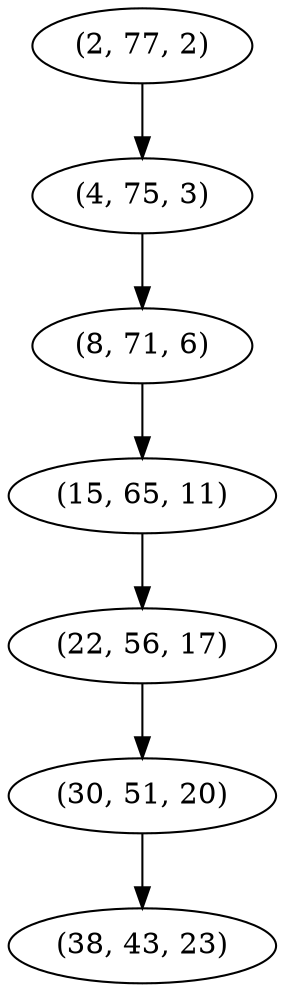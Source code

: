 digraph tree {
    "(2, 77, 2)";
    "(4, 75, 3)";
    "(8, 71, 6)";
    "(15, 65, 11)";
    "(22, 56, 17)";
    "(30, 51, 20)";
    "(38, 43, 23)";
    "(2, 77, 2)" -> "(4, 75, 3)";
    "(4, 75, 3)" -> "(8, 71, 6)";
    "(8, 71, 6)" -> "(15, 65, 11)";
    "(15, 65, 11)" -> "(22, 56, 17)";
    "(22, 56, 17)" -> "(30, 51, 20)";
    "(30, 51, 20)" -> "(38, 43, 23)";
}
